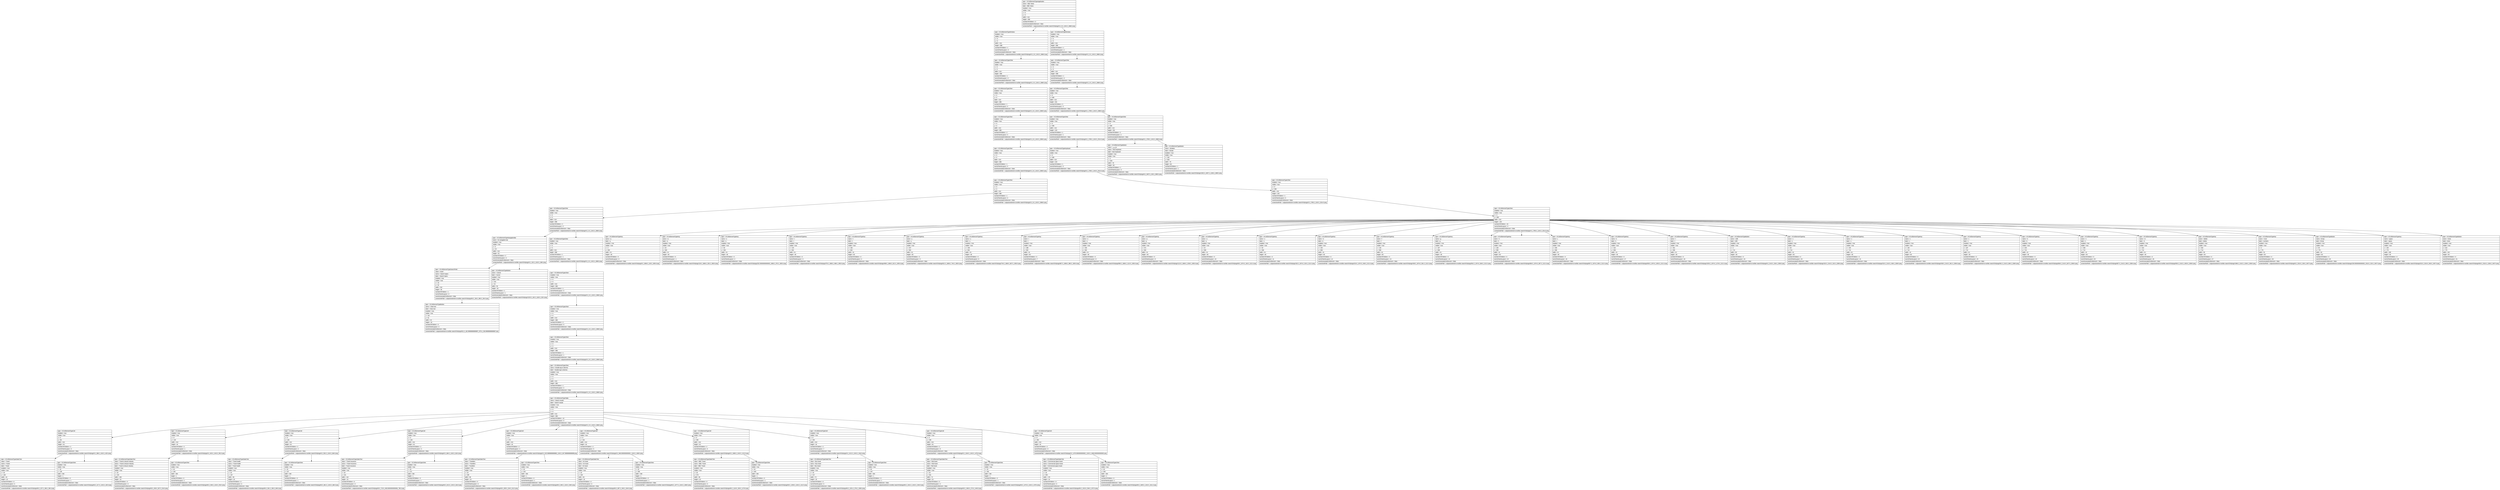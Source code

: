 digraph Layout {

	node [shape=record fontname=Arial];

	0	[label="{type = XCUIElementTypeApplication\l|name = BBC News\l|label = BBC News\l|enabled = true\l|visible = true\l|x = 0\l|y = 0\l|width = 414\l|height = 896\l|numberOfChildren = 3\l|eventGeneratedOnElement = false \l|screenshotPath = outputs/android-to-ios/bbc-search/S4/pngs/0.0_0.0_1242.0_2688.0.png\l}"]
	1	[label="{type = XCUIElementTypeWindow\l|enabled = true\l|visible = true\l|x = 0\l|y = 0\l|width = 414\l|height = 896\l|numberOfChildren = 1\l|numInParentLayout = 0\l|eventGeneratedOnElement = false \l|screenshotPath = outputs/android-to-ios/bbc-search/S4/pngs/0.0_0.0_1242.0_2688.0.png\l}"]
	2	[label="{type = XCUIElementTypeWindow\l|enabled = true\l|visible = true\l|x = 0\l|y = 0\l|width = 414\l|height = 896\l|numberOfChildren = 1\l|numInParentLayout = 2\l|eventGeneratedOnElement = false \l|screenshotPath = outputs/android-to-ios/bbc-search/S4/pngs/0.0_0.0_1242.0_2688.0.png\l}"]
	3	[label="{type = XCUIElementTypeOther\l|enabled = true\l|visible = true\l|x = 0\l|y = 0\l|width = 414\l|height = 896\l|numberOfChildren = 1\l|numInParentLayout = 0\l|eventGeneratedOnElement = false \l|screenshotPath = outputs/android-to-ios/bbc-search/S4/pngs/0.0_0.0_1242.0_2688.0.png\l}"]
	4	[label="{type = XCUIElementTypeOther\l|enabled = true\l|visible = true\l|x = 0\l|y = 0\l|width = 414\l|height = 896\l|numberOfChildren = 1\l|numInParentLayout = 0\l|eventGeneratedOnElement = false \l|screenshotPath = outputs/android-to-ios/bbc-search/S4/pngs/0.0_0.0_1242.0_2688.0.png\l}"]
	5	[label="{type = XCUIElementTypeOther\l|enabled = true\l|visible = true\l|x = 0\l|y = 0\l|width = 414\l|height = 896\l|numberOfChildren = 1\l|numInParentLayout = 0\l|eventGeneratedOnElement = false \l|screenshotPath = outputs/android-to-ios/bbc-search/S4/pngs/0.0_0.0_1242.0_2688.0.png\l}"]
	6	[label="{type = XCUIElementTypeOther\l|enabled = true\l|visible = true\l|x = 0\l|y = 595\l|width = 414\l|height = 301\l|numberOfChildren = 3\l|numInParentLayout = 0\l|eventGeneratedOnElement = false \l|screenshotPath = outputs/android-to-ios/bbc-search/S4/pngs/0.0_1785.0_1242.0_2688.0.png\l}"]
	7	[label="{type = XCUIElementTypeOther\l|enabled = true\l|visible = true\l|x = 0\l|y = 0\l|width = 414\l|height = 896\l|numberOfChildren = 2\l|numInParentLayout = 0\l|eventGeneratedOnElement = false \l|screenshotPath = outputs/android-to-ios/bbc-search/S4/pngs/0.0_0.0_1242.0_2688.0.png\l}"]
	8	[label="{type = XCUIElementTypeOther\l|enabled = true\l|visible = true\l|x = 0\l|y = 595\l|width = 414\l|height = 243\l|numberOfChildren = 1\l|numInParentLayout = 1\l|eventGeneratedOnElement = false \l|screenshotPath = outputs/android-to-ios/bbc-search/S4/pngs/0.0_1785.0_1242.0_2514.0.png\l}"]
	9	[label="{type = XCUIElementTypeOther\l|enabled = true\l|visible = true\l|x = 0\l|y = 595\l|width = 414\l|height = 301\l|numberOfChildren = 2\l|numInParentLayout = 2\l|eventGeneratedOnElement = false \l|screenshotPath = outputs/android-to-ios/bbc-search/S4/pngs/0.0_1785.0_1242.0_2688.0.png\l}"]
	10	[label="{type = XCUIElementTypeOther\l|enabled = true\l|visible = true\l|x = 0\l|y = 0\l|width = 414\l|height = 896\l|numberOfChildren = 1\l|numInParentLayout = 0\l|eventGeneratedOnElement = false \l|screenshotPath = outputs/android-to-ios/bbc-search/S4/pngs/0.0_0.0_1242.0_2688.0.png\l}"]
	11	[label="{type = XCUIElementTypeKeyboard\l|enabled = true\l|visible = true\l|x = 0\l|y = 595\l|width = 414\l|height = 243\l|numberOfChildren = 1\l|numInParentLayout = 0\l|eventGeneratedOnElement = false \l|screenshotPath = outputs/android-to-ios/bbc-search/S4/pngs/0.0_1785.0_1242.0_2514.0.png\l}"]
	12	[label="{type = XCUIElementTypeButton\l|value = فارسی\l|name = Next keyboard\l|label = Next keyboard\l|enabled = true\l|visible = true\l|x = 2\l|y = 829\l|width = 78\l|height = 66\l|numberOfChildren = 1\l|numInParentLayout = 0\l|eventGeneratedOnElement = false \l|screenshotPath = outputs/android-to-ios/bbc-search/S4/pngs/6.0_2487.0_240.0_2685.0.png\l}"]
	13	[label="{type = XCUIElementTypeButton\l|name = dictation\l|label = Dictate\l|enabled = true\l|visible = true\l|x = 334\l|y = 829\l|width = 78\l|height = 66\l|numberOfChildren = 1\l|numInParentLayout = 1\l|eventGeneratedOnElement = false \l|screenshotPath = outputs/android-to-ios/bbc-search/S4/pngs/1002.0_2487.0_1236.0_2685.0.png\l}"]
	14	[label="{type = XCUIElementTypeOther\l|enabled = true\l|visible = true\l|x = 0\l|y = 0\l|width = 414\l|height = 896\l|numberOfChildren = 1\l|numInParentLayout = 0\l|eventGeneratedOnElement = false \l|screenshotPath = outputs/android-to-ios/bbc-search/S4/pngs/0.0_0.0_1242.0_2688.0.png\l}"]
	15	[label="{type = XCUIElementTypeOther\l|enabled = true\l|visible = true\l|x = 0\l|y = 595\l|width = 414\l|height = 243\l|numberOfChildren = 1\l|numInParentLayout = 0\l|eventGeneratedOnElement = false \l|screenshotPath = outputs/android-to-ios/bbc-search/S4/pngs/0.0_1785.0_1242.0_2514.0.png\l}"]
	16	[label="{type = XCUIElementTypeOther\l|enabled = true\l|visible = true\l|x = 0\l|y = 0\l|width = 414\l|height = 896\l|numberOfChildren = 2\l|numInParentLayout = 0\l|eventGeneratedOnElement = false \l|screenshotPath = outputs/android-to-ios/bbc-search/S4/pngs/0.0_0.0_1242.0_2688.0.png\l}"]
	17	[label="{type = XCUIElementTypeOther\l|enabled = true\l|visible = true\l|x = 0\l|y = 595\l|width = 414\l|height = 243\l|numberOfChildren = 32\l|numInParentLayout = 0\l|eventGeneratedOnElement = false \l|screenshotPath = outputs/android-to-ios/bbc-search/S4/pngs/0.0_1785.0_1242.0_2514.0.png\l}"]
	18	[label="{type = XCUIElementTypeNavigationBar\l|name = bn-navigation-bar\l|enabled = true\l|visible = true\l|x = 0\l|y = 44\l|width = 414\l|height = 52\l|numberOfChildren = 2\l|numInParentLayout = 0\l|eventGeneratedOnElement = false \l|screenshotPath = outputs/android-to-ios/bbc-search/S4/pngs/0.0_132.0_1242.0_288.0.png\l}"]
	19	[label="{type = XCUIElementTypeOther\l|enabled = true\l|visible = true\l|x = 0\l|y = 0\l|width = 414\l|height = 896\l|numberOfChildren = 1\l|numInParentLayout = 1\l|eventGeneratedOnElement = false \l|screenshotPath = outputs/android-to-ios/bbc-search/S4/pngs/0.0_0.0_1242.0_2688.0.png\l}"]
	20	[label="{type = XCUIElementTypeKey\l|name = q\l|label = q\l|enabled = true\l|visible = true\l|x = 2\l|y = 602\l|width = 41\l|height = 49\l|numberOfChildren = 0\l|numInParentLayout = 0\l|eventGeneratedOnElement = false \l|screenshotPath = outputs/android-to-ios/bbc-search/S4/pngs/6.0_1806.0_129.0_1953.0.png\l}"]
	21	[label="{type = XCUIElementTypeKey\l|name = w\l|label = w\l|enabled = true\l|visible = true\l|x = 43\l|y = 602\l|width = 41\l|height = 49\l|numberOfChildren = 0\l|numInParentLayout = 1\l|eventGeneratedOnElement = false \l|screenshotPath = outputs/android-to-ios/bbc-search/S4/pngs/129.0_1806.0_252.0_1953.0.png\l}"]
	22	[label="{type = XCUIElementTypeKey\l|name = e\l|label = e\l|enabled = true\l|visible = true\l|x = 84\l|y = 602\l|width = 41\l|height = 49\l|numberOfChildren = 0\l|numInParentLayout = 2\l|eventGeneratedOnElement = false \l|screenshotPath = outputs/android-to-ios/bbc-search/S4/pngs/252.00000000000003_1806.0_375.0_1953.0.png\l}"]
	23	[label="{type = XCUIElementTypeKey\l|name = r\l|label = r\l|enabled = true\l|visible = true\l|x = 125\l|y = 602\l|width = 41\l|height = 49\l|numberOfChildren = 0\l|numInParentLayout = 3\l|eventGeneratedOnElement = false \l|screenshotPath = outputs/android-to-ios/bbc-search/S4/pngs/375.0_1806.0_498.0_1953.0.png\l}"]
	24	[label="{type = XCUIElementTypeKey\l|name = t\l|label = t\l|enabled = true\l|visible = true\l|x = 166\l|y = 602\l|width = 41\l|height = 49\l|numberOfChildren = 0\l|numInParentLayout = 4\l|eventGeneratedOnElement = false \l|screenshotPath = outputs/android-to-ios/bbc-search/S4/pngs/498.0_1806.0_621.0_1953.0.png\l}"]
	25	[label="{type = XCUIElementTypeKey\l|name = y\l|label = y\l|enabled = true\l|visible = true\l|x = 207\l|y = 602\l|width = 41\l|height = 49\l|numberOfChildren = 0\l|numInParentLayout = 5\l|eventGeneratedOnElement = false \l|screenshotPath = outputs/android-to-ios/bbc-search/S4/pngs/621.0_1806.0_744.0_1953.0.png\l}"]
	26	[label="{type = XCUIElementTypeKey\l|name = u\l|label = u\l|enabled = true\l|visible = true\l|x = 248\l|y = 602\l|width = 41\l|height = 49\l|numberOfChildren = 0\l|numInParentLayout = 6\l|eventGeneratedOnElement = false \l|screenshotPath = outputs/android-to-ios/bbc-search/S4/pngs/744.0_1806.0_867.0_1953.0.png\l}"]
	27	[label="{type = XCUIElementTypeKey\l|name = i\l|label = i\l|enabled = true\l|visible = true\l|x = 289\l|y = 602\l|width = 41\l|height = 49\l|numberOfChildren = 0\l|numInParentLayout = 7\l|eventGeneratedOnElement = false \l|screenshotPath = outputs/android-to-ios/bbc-search/S4/pngs/867.0_1806.0_990.0_1953.0.png\l}"]
	28	[label="{type = XCUIElementTypeKey\l|name = o\l|label = o\l|enabled = true\l|visible = true\l|x = 330\l|y = 602\l|width = 41\l|height = 49\l|numberOfChildren = 0\l|numInParentLayout = 8\l|eventGeneratedOnElement = false \l|screenshotPath = outputs/android-to-ios/bbc-search/S4/pngs/990.0_1806.0_1113.0_1953.0.png\l}"]
	29	[label="{type = XCUIElementTypeKey\l|name = p\l|label = p\l|enabled = true\l|visible = true\l|x = 371\l|y = 602\l|width = 41\l|height = 49\l|numberOfChildren = 0\l|numInParentLayout = 9\l|eventGeneratedOnElement = false \l|screenshotPath = outputs/android-to-ios/bbc-search/S4/pngs/1113.0_1806.0_1236.0_1953.0.png\l}"]
	30	[label="{type = XCUIElementTypeKey\l|name = a\l|label = a\l|enabled = true\l|visible = true\l|x = 23\l|y = 658\l|width = 41\l|height = 49\l|numberOfChildren = 0\l|numInParentLayout = 10\l|eventGeneratedOnElement = false \l|screenshotPath = outputs/android-to-ios/bbc-search/S4/pngs/69.0_1974.0_192.0_2121.0.png\l}"]
	31	[label="{type = XCUIElementTypeKey\l|name = s\l|label = s\l|enabled = true\l|visible = true\l|x = 64\l|y = 658\l|width = 41\l|height = 49\l|numberOfChildren = 0\l|numInParentLayout = 11\l|eventGeneratedOnElement = false \l|screenshotPath = outputs/android-to-ios/bbc-search/S4/pngs/192.0_1974.0_315.0_2121.0.png\l}"]
	32	[label="{type = XCUIElementTypeKey\l|name = d\l|label = d\l|enabled = true\l|visible = true\l|x = 105\l|y = 658\l|width = 41\l|height = 49\l|numberOfChildren = 0\l|numInParentLayout = 12\l|eventGeneratedOnElement = false \l|screenshotPath = outputs/android-to-ios/bbc-search/S4/pngs/315.0_1974.0_438.0_2121.0.png\l}"]
	33	[label="{type = XCUIElementTypeKey\l|name = f\l|label = f\l|enabled = true\l|visible = true\l|x = 146\l|y = 658\l|width = 41\l|height = 49\l|numberOfChildren = 0\l|numInParentLayout = 13\l|eventGeneratedOnElement = false \l|screenshotPath = outputs/android-to-ios/bbc-search/S4/pngs/438.0_1974.0_561.0_2121.0.png\l}"]
	34	[label="{type = XCUIElementTypeKey\l|name = g\l|label = g\l|enabled = true\l|visible = true\l|x = 187\l|y = 658\l|width = 41\l|height = 49\l|numberOfChildren = 0\l|numInParentLayout = 14\l|eventGeneratedOnElement = false \l|screenshotPath = outputs/android-to-ios/bbc-search/S4/pngs/561.0_1974.0_684.0_2121.0.png\l}"]
	35	[label="{type = XCUIElementTypeKey\l|name = h\l|label = h\l|enabled = true\l|visible = true\l|x = 228\l|y = 658\l|width = 41\l|height = 49\l|numberOfChildren = 0\l|numInParentLayout = 15\l|eventGeneratedOnElement = false \l|screenshotPath = outputs/android-to-ios/bbc-search/S4/pngs/684.0_1974.0_807.0_2121.0.png\l}"]
	36	[label="{type = XCUIElementTypeKey\l|name = j\l|label = j\l|enabled = true\l|visible = true\l|x = 269\l|y = 658\l|width = 41\l|height = 49\l|numberOfChildren = 0\l|numInParentLayout = 16\l|eventGeneratedOnElement = false \l|screenshotPath = outputs/android-to-ios/bbc-search/S4/pngs/807.0_1974.0_930.0_2121.0.png\l}"]
	37	[label="{type = XCUIElementTypeKey\l|name = k\l|label = k\l|enabled = true\l|visible = true\l|x = 310\l|y = 658\l|width = 41\l|height = 49\l|numberOfChildren = 0\l|numInParentLayout = 17\l|eventGeneratedOnElement = false \l|screenshotPath = outputs/android-to-ios/bbc-search/S4/pngs/930.0_1974.0_1053.0_2121.0.png\l}"]
	38	[label="{type = XCUIElementTypeKey\l|name = l\l|label = l\l|enabled = true\l|visible = true\l|x = 351\l|y = 658\l|width = 41\l|height = 49\l|numberOfChildren = 0\l|numInParentLayout = 18\l|eventGeneratedOnElement = false \l|screenshotPath = outputs/android-to-ios/bbc-search/S4/pngs/1053.0_1974.0_1176.0_2121.0.png\l}"]
	39	[label="{type = XCUIElementTypeButton\l|name = shift\l|label = shift\l|enabled = true\l|visible = true\l|x = 2\l|y = 714\l|width = 50\l|height = 49\l|numberOfChildren = 0\l|numInParentLayout = 19\l|eventGeneratedOnElement = false \l|screenshotPath = outputs/android-to-ios/bbc-search/S4/pngs/6.0_2142.0_156.0_2289.0.png\l}"]
	40	[label="{type = XCUIElementTypeKey\l|name = z\l|label = z\l|enabled = true\l|visible = true\l|x = 64\l|y = 714\l|width = 41\l|height = 49\l|numberOfChildren = 0\l|numInParentLayout = 20\l|eventGeneratedOnElement = false \l|screenshotPath = outputs/android-to-ios/bbc-search/S4/pngs/192.0_2142.0_315.0_2289.0.png\l}"]
	41	[label="{type = XCUIElementTypeKey\l|name = x\l|label = x\l|enabled = true\l|visible = true\l|x = 105\l|y = 714\l|width = 41\l|height = 49\l|numberOfChildren = 0\l|numInParentLayout = 21\l|eventGeneratedOnElement = false \l|screenshotPath = outputs/android-to-ios/bbc-search/S4/pngs/315.0_2142.0_438.0_2289.0.png\l}"]
	42	[label="{type = XCUIElementTypeKey\l|name = c\l|label = c\l|enabled = true\l|visible = true\l|x = 146\l|y = 714\l|width = 41\l|height = 49\l|numberOfChildren = 0\l|numInParentLayout = 22\l|eventGeneratedOnElement = false \l|screenshotPath = outputs/android-to-ios/bbc-search/S4/pngs/438.0_2142.0_561.0_2289.0.png\l}"]
	43	[label="{type = XCUIElementTypeKey\l|name = v\l|label = v\l|enabled = true\l|visible = true\l|x = 187\l|y = 714\l|width = 41\l|height = 49\l|numberOfChildren = 0\l|numInParentLayout = 23\l|eventGeneratedOnElement = false \l|screenshotPath = outputs/android-to-ios/bbc-search/S4/pngs/561.0_2142.0_684.0_2289.0.png\l}"]
	44	[label="{type = XCUIElementTypeKey\l|name = b\l|label = b\l|enabled = true\l|visible = true\l|x = 228\l|y = 714\l|width = 41\l|height = 49\l|numberOfChildren = 0\l|numInParentLayout = 24\l|eventGeneratedOnElement = false \l|screenshotPath = outputs/android-to-ios/bbc-search/S4/pngs/684.0_2142.0_807.0_2289.0.png\l}"]
	45	[label="{type = XCUIElementTypeKey\l|name = n\l|label = n\l|enabled = true\l|visible = true\l|x = 269\l|y = 714\l|width = 41\l|height = 49\l|numberOfChildren = 0\l|numInParentLayout = 25\l|eventGeneratedOnElement = false \l|screenshotPath = outputs/android-to-ios/bbc-search/S4/pngs/807.0_2142.0_930.0_2289.0.png\l}"]
	46	[label="{type = XCUIElementTypeKey\l|name = m\l|label = m\l|enabled = true\l|visible = true\l|x = 310\l|y = 714\l|width = 41\l|height = 49\l|numberOfChildren = 0\l|numInParentLayout = 26\l|eventGeneratedOnElement = false \l|screenshotPath = outputs/android-to-ios/bbc-search/S4/pngs/930.0_2142.0_1053.0_2289.0.png\l}"]
	47	[label="{type = XCUIElementTypeKey\l|name = delete\l|label = delete\l|enabled = true\l|visible = true\l|x = 362\l|y = 714\l|width = 50\l|height = 49\l|numberOfChildren = 0\l|numInParentLayout = 27\l|eventGeneratedOnElement = false \l|screenshotPath = outputs/android-to-ios/bbc-search/S4/pngs/1086.0_2142.0_1236.0_2289.0.png\l}"]
	48	[label="{type = XCUIElementTypeKey\l|name = more\l|label = numbers\l|enabled = true\l|visible = true\l|x = 2\l|y = 770\l|width = 51\l|height = 49\l|numberOfChildren = 0\l|numInParentLayout = 28\l|eventGeneratedOnElement = false \l|screenshotPath = outputs/android-to-ios/bbc-search/S4/pngs/6.0_2310.0_159.0_2457.0.png\l}"]
	49	[label="{type = XCUIElementTypeButton\l|name = Emoji\l|label = Emoji\l|enabled = true\l|visible = true\l|x = 53\l|y = 770\l|width = 52\l|height = 49\l|numberOfChildren = 0\l|numInParentLayout = 29\l|eventGeneratedOnElement = false \l|screenshotPath = outputs/android-to-ios/bbc-search/S4/pngs/159.00000000000003_2310.0_315.0_2457.0.png\l}"]
	50	[label="{type = XCUIElementTypeKey\l|name = space\l|label = space\l|enabled = true\l|visible = true\l|x = 105\l|y = 770\l|width = 205\l|height = 49\l|numberOfChildren = 0\l|numInParentLayout = 30\l|eventGeneratedOnElement = false \l|screenshotPath = outputs/android-to-ios/bbc-search/S4/pngs/315.0_2310.0_930.0_2457.0.png\l}"]
	51	[label="{type = XCUIElementTypeButton\l|name = Done\l|label = done\l|enabled = true\l|visible = true\l|x = 310\l|y = 770\l|width = 102\l|height = 49\l|numberOfChildren = 0\l|numInParentLayout = 31\l|eventGeneratedOnElement = false \l|screenshotPath = outputs/android-to-ios/bbc-search/S4/pngs/930.0_2310.0_1236.0_2457.0.png\l}"]
	52	[label="{type = XCUIElementTypeSearchField\l|value = travel\l|name = Search topics\l|label = Search topics\l|enabled = true\l|visible = true\l|x = 20\l|y = 52\l|width = 310\l|height = 36\l|numberOfChildren = 1\l|numInParentLayout = 0\l|eventGeneratedOnElement = false \l|screenshotPath = outputs/android-to-ios/bbc-search/S4/pngs/60.0_156.0_990.0_264.0.png\l}"]
	53	[label="{type = XCUIElementTypeButton\l|name = Cancel\l|label = Cancel\l|enabled = true\l|visible = true\l|x = 341\l|y = 54\l|width = 53\l|height = 30\l|numberOfChildren = 1\l|numInParentLayout = 1\l|eventGeneratedOnElement = false \l|screenshotPath = outputs/android-to-ios/bbc-search/S4/pngs/1023.0_162.0_1182.0_252.0.png\l}"]
	54	[label="{type = XCUIElementTypeOther\l|enabled = true\l|visible = true\l|x = 0\l|y = 0\l|width = 414\l|height = 896\l|numberOfChildren = 1\l|numInParentLayout = 0\l|eventGeneratedOnElement = false \l|screenshotPath = outputs/android-to-ios/bbc-search/S4/pngs/0.0_0.0_1242.0_2688.0.png\l}"]
	55	[label="{type = XCUIElementTypeButton\l|name = Clear text\l|label = Clear text\l|enabled = true\l|visible = true\l|x = 307\l|y = 61\l|width = 18\l|height = 18\l|numberOfChildren = 0\l|numInParentLayout = 0\l|eventGeneratedOnElement = false \l|screenshotPath = outputs/android-to-ios/bbc-search/S4/pngs/921.0_182.99999999999997_975.0_236.99999999999997.png\l}"]
	56	[label="{type = XCUIElementTypeOther\l|enabled = true\l|visible = true\l|x = 0\l|y = 0\l|width = 414\l|height = 896\l|numberOfChildren = 2\l|numInParentLayout = 0\l|eventGeneratedOnElement = false \l|screenshotPath = outputs/android-to-ios/bbc-search/S4/pngs/0.0_0.0_1242.0_2688.0.png\l}"]
	57	[label="{type = XCUIElementTypeOther\l|enabled = true\l|visible = true\l|x = 0\l|y = 0\l|width = 414\l|height = 896\l|numberOfChildren = 1\l|numInParentLayout = 1\l|eventGeneratedOnElement = false \l|screenshotPath = outputs/android-to-ios/bbc-search/S4/pngs/0.0_0.0_1242.0_2688.0.png\l}"]
	58	[label="{type = XCUIElementTypeOther\l|name = Double-tap to dismiss\l|label = Double-tap to dismiss\l|enabled = true\l|visible = true\l|x = 0\l|y = 0\l|width = 414\l|height = 896\l|numberOfChildren = 1\l|numInParentLayout = 0\l|eventGeneratedOnElement = false \l|screenshotPath = outputs/android-to-ios/bbc-search/S4/pngs/0.0_0.0_1242.0_2688.0.png\l}"]
	59	[label="{type = XCUIElementTypeTable\l|name = Search results\l|label = Search results\l|enabled = true\l|visible = true\l|x = 0\l|y = 0\l|width = 414\l|height = 896\l|numberOfChildren = 10\l|numInParentLayout = 0\l|eventGeneratedOnElement = false \l|screenshotPath = outputs/android-to-ios/bbc-search/S4/pngs/0.0_0.0_1242.0_2688.0.png\l}"]
	60	[label="{type = XCUIElementTypeCell\l|enabled = true\l|visible = true\l|x = 0\l|y = 96\l|width = 414\l|height = 44\l|numberOfChildren = 2\l|numInParentLayout = 0\l|eventGeneratedOnElement = false \l|screenshotPath = outputs/android-to-ios/bbc-search/S4/pngs/0.0_288.0_1242.0_420.0.png\l}"]
	61	[label="{type = XCUIElementTypeCell\l|enabled = true\l|visible = true\l|x = 0\l|y = 140\l|width = 414\l|height = 44\l|numberOfChildren = 2\l|numInParentLayout = 1\l|eventGeneratedOnElement = false \l|screenshotPath = outputs/android-to-ios/bbc-search/S4/pngs/0.0_420.0_1242.0_552.0.png\l}"]
	62	[label="{type = XCUIElementTypeCell\l|enabled = true\l|visible = true\l|x = 0\l|y = 184\l|width = 414\l|height = 44\l|numberOfChildren = 2\l|numInParentLayout = 2\l|eventGeneratedOnElement = false \l|screenshotPath = outputs/android-to-ios/bbc-search/S4/pngs/0.0_552.0_1242.0_684.0.png\l}"]
	63	[label="{type = XCUIElementTypeCell\l|enabled = true\l|visible = true\l|x = 0\l|y = 228\l|width = 414\l|height = 44\l|numberOfChildren = 2\l|numInParentLayout = 3\l|eventGeneratedOnElement = false \l|screenshotPath = outputs/android-to-ios/bbc-search/S4/pngs/0.0_684.0_1242.0_816.0.png\l}"]
	64	[label="{type = XCUIElementTypeCell\l|enabled = true\l|visible = true\l|x = 0\l|y = 272\l|width = 414\l|height = 44\l|numberOfChildren = 2\l|numInParentLayout = 4\l|eventGeneratedOnElement = false \l|screenshotPath = outputs/android-to-ios/bbc-search/S4/pngs/0.0_815.9999999999999_1242.0_947.9999999999999.png\l}"]
	65	[label="{type = XCUIElementTypeCell\l|enabled = true\l|visible = true\l|x = 0\l|y = 316\l|width = 414\l|height = 44\l|numberOfChildren = 2\l|numInParentLayout = 5\l|eventGeneratedOnElement = false \l|screenshotPath = outputs/android-to-ios/bbc-search/S4/pngs/0.0_948.0000000000001_1242.0_1080.0.png\l}"]
	66	[label="{type = XCUIElementTypeCell\l|enabled = true\l|visible = true\l|x = 0\l|y = 360\l|width = 414\l|height = 44\l|numberOfChildren = 2\l|numInParentLayout = 6\l|eventGeneratedOnElement = false \l|screenshotPath = outputs/android-to-ios/bbc-search/S4/pngs/0.0_1080.0_1242.0_1212.0.png\l}"]
	67	[label="{type = XCUIElementTypeCell\l|enabled = true\l|visible = true\l|x = 0\l|y = 404\l|width = 414\l|height = 44\l|numberOfChildren = 2\l|numInParentLayout = 7\l|eventGeneratedOnElement = false \l|screenshotPath = outputs/android-to-ios/bbc-search/S4/pngs/0.0_1212.0_1242.0_1344.0.png\l}"]
	68	[label="{type = XCUIElementTypeCell\l|enabled = true\l|visible = true\l|x = 0\l|y = 448\l|width = 414\l|height = 44\l|numberOfChildren = 2\l|numInParentLayout = 8\l|eventGeneratedOnElement = false \l|screenshotPath = outputs/android-to-ios/bbc-search/S4/pngs/0.0_1344.0_1242.0_1476.0.png\l}"]
	69	[label="{type = XCUIElementTypeCell\l|enabled = true\l|visible = true\l|x = 0\l|y = 492\l|width = 414\l|height = 44\l|numberOfChildren = 2\l|numInParentLayout = 9\l|eventGeneratedOnElement = false \l|screenshotPath = outputs/android-to-ios/bbc-search/S4/pngs/0.0_1476.0000000000002_1242.0_1608.0000000000002.png\l}"]
	70	[label="{type = XCUIElementTypeStaticText\l|value = Travel\l|name = Travel\l|label = Travel\l|enabled = true\l|visible = true\l|x = 20\l|y = 109\l|width = 42\l|height = 19\l|numberOfChildren = 0\l|numInParentLayout = 0\l|eventGeneratedOnElement = false \l|screenshotPath = outputs/android-to-ios/bbc-search/S4/pngs/60.0_327.0_186.0_384.0.png\l}"]
	71	[label="{type = XCUIElementTypeOther\l|enabled = true\l|visible = true\l|x = 20\l|y = 139\l|width = 394\l|height = 1\l|numberOfChildren = 0\l|numInParentLayout = 1\l|eventGeneratedOnElement = false \l|screenshotPath = outputs/android-to-ios/bbc-search/S4/pngs/60.0_417.0_1242.0_420.0.png\l}"]
	72	[label="{type = XCUIElementTypeStaticText\l|value = Travel & leisure industry\l|name = Travel & leisure industry\l|label = Travel & leisure industry\l|enabled = true\l|visible = true\l|x = 20\l|y = 153\l|width = 169\l|height = 19\l|numberOfChildren = 0\l|numInParentLayout = 0\l|eventGeneratedOnElement = false \l|screenshotPath = outputs/android-to-ios/bbc-search/S4/pngs/60.0_459.0_567.0_516.0.png\l}"]
	73	[label="{type = XCUIElementTypeOther\l|enabled = true\l|visible = true\l|x = 20\l|y = 183\l|width = 394\l|height = 1\l|numberOfChildren = 0\l|numInParentLayout = 1\l|eventGeneratedOnElement = false \l|screenshotPath = outputs/android-to-ios/bbc-search/S4/pngs/60.0_549.0_1242.0_552.0.png\l}"]
	74	[label="{type = XCUIElementTypeStaticText\l|value = Travel health\l|name = Travel health\l|label = Travel health\l|enabled = true\l|visible = true\l|x = 20\l|y = 197\l|width = 90\l|height = 19\l|numberOfChildren = 0\l|numInParentLayout = 0\l|eventGeneratedOnElement = false \l|screenshotPath = outputs/android-to-ios/bbc-search/S4/pngs/60.0_591.0_330.0_648.0.png\l}"]
	75	[label="{type = XCUIElementTypeOther\l|enabled = true\l|visible = true\l|x = 20\l|y = 227\l|width = 394\l|height = 1\l|numberOfChildren = 0\l|numInParentLayout = 1\l|eventGeneratedOnElement = false \l|screenshotPath = outputs/android-to-ios/bbc-search/S4/pngs/60.0_681.0_1242.0_684.0.png\l}"]
	76	[label="{type = XCUIElementTypeStaticText\l|value = Travel insurance\l|name = Travel insurance\l|label = Travel insurance\l|enabled = true\l|visible = true\l|x = 20\l|y = 241\l|width = 116\l|height = 19\l|numberOfChildren = 0\l|numInParentLayout = 0\l|eventGeneratedOnElement = false \l|screenshotPath = outputs/android-to-ios/bbc-search/S4/pngs/60.0_723.0_408.00000000000006_780.0.png\l}"]
	77	[label="{type = XCUIElementTypeOther\l|enabled = true\l|visible = true\l|x = 20\l|y = 271\l|width = 394\l|height = 1\l|numberOfChildren = 0\l|numInParentLayout = 1\l|eventGeneratedOnElement = false \l|screenshotPath = outputs/android-to-ios/bbc-search/S4/pngs/60.0_813.0_1242.0_816.0.png\l}"]
	78	[label="{type = XCUIElementTypeStaticText\l|value = Travellers\l|name = Travellers\l|label = Travellers\l|enabled = true\l|visible = true\l|x = 20\l|y = 285\l|width = 68\l|height = 19\l|numberOfChildren = 0\l|numInParentLayout = 0\l|eventGeneratedOnElement = false \l|screenshotPath = outputs/android-to-ios/bbc-search/S4/pngs/60.0_855.0_264.0_912.0.png\l}"]
	79	[label="{type = XCUIElementTypeOther\l|enabled = true\l|visible = true\l|x = 20\l|y = 315\l|width = 394\l|height = 1\l|numberOfChildren = 0\l|numInParentLayout = 1\l|eventGeneratedOnElement = false \l|screenshotPath = outputs/android-to-ios/bbc-search/S4/pngs/60.0_945.0_1242.0_948.0.png\l}"]
	80	[label="{type = XCUIElementTypeStaticText\l|value = Air travel\l|name = Air travel\l|label = Air travel\l|enabled = true\l|visible = true\l|x = 20\l|y = 329\l|width = 63\l|height = 19\l|numberOfChildren = 0\l|numInParentLayout = 0\l|eventGeneratedOnElement = false \l|screenshotPath = outputs/android-to-ios/bbc-search/S4/pngs/60.0_987.0_249.0_1044.0.png\l}"]
	81	[label="{type = XCUIElementTypeOther\l|enabled = true\l|visible = true\l|x = 20\l|y = 359\l|width = 394\l|height = 1\l|numberOfChildren = 0\l|numInParentLayout = 1\l|eventGeneratedOnElement = false \l|screenshotPath = outputs/android-to-ios/bbc-search/S4/pngs/60.0_1077.0_1242.0_1080.0.png\l}"]
	82	[label="{type = XCUIElementTypeStaticText\l|value = BBC Travel\l|name = BBC Travel\l|label = BBC Travel\l|enabled = true\l|visible = true\l|x = 20\l|y = 373\l|width = 80\l|height = 19\l|numberOfChildren = 0\l|numInParentLayout = 0\l|eventGeneratedOnElement = false \l|screenshotPath = outputs/android-to-ios/bbc-search/S4/pngs/60.0_1119.0_300.0_1176.0.png\l}"]
	83	[label="{type = XCUIElementTypeOther\l|enabled = true\l|visible = true\l|x = 20\l|y = 403\l|width = 394\l|height = 1\l|numberOfChildren = 0\l|numInParentLayout = 1\l|eventGeneratedOnElement = false \l|screenshotPath = outputs/android-to-ios/bbc-search/S4/pngs/60.0_1209.0_1242.0_1212.0.png\l}"]
	84	[label="{type = XCUIElementTypeStaticText\l|value = Bus travel\l|name = Bus travel\l|label = Bus travel\l|enabled = true\l|visible = true\l|x = 20\l|y = 417\l|width = 72\l|height = 19\l|numberOfChildren = 0\l|numInParentLayout = 0\l|eventGeneratedOnElement = false \l|screenshotPath = outputs/android-to-ios/bbc-search/S4/pngs/60.0_1251.0_276.0_1308.0.png\l}"]
	85	[label="{type = XCUIElementTypeOther\l|enabled = true\l|visible = true\l|x = 20\l|y = 447\l|width = 394\l|height = 1\l|numberOfChildren = 0\l|numInParentLayout = 1\l|eventGeneratedOnElement = false \l|screenshotPath = outputs/android-to-ios/bbc-search/S4/pngs/60.0_1341.0_1242.0_1344.0.png\l}"]
	86	[label="{type = XCUIElementTypeStaticText\l|value = Rail travel\l|name = Rail travel\l|label = Rail travel\l|enabled = true\l|visible = true\l|x = 20\l|y = 461\l|width = 71\l|height = 19\l|numberOfChildren = 0\l|numInParentLayout = 0\l|eventGeneratedOnElement = false \l|screenshotPath = outputs/android-to-ios/bbc-search/S4/pngs/60.0_1383.0_273.0_1440.0.png\l}"]
	87	[label="{type = XCUIElementTypeOther\l|enabled = true\l|visible = true\l|x = 20\l|y = 491\l|width = 394\l|height = 1\l|numberOfChildren = 0\l|numInParentLayout = 1\l|eventGeneratedOnElement = false \l|screenshotPath = outputs/android-to-ios/bbc-search/S4/pngs/60.0_1473.0_1242.0_1476.0.png\l}"]
	88	[label="{type = XCUIElementTypeStaticText\l|value = Commercial space travel\l|name = Commercial space travel\l|label = Commercial space travel\l|enabled = true\l|visible = true\l|x = 20\l|y = 505\l|width = 178\l|height = 19\l|numberOfChildren = 0\l|numInParentLayout = 0\l|eventGeneratedOnElement = false \l|screenshotPath = outputs/android-to-ios/bbc-search/S4/pngs/60.0_1515.0_594.0_1572.0.png\l}"]
	89	[label="{type = XCUIElementTypeOther\l|enabled = true\l|visible = true\l|x = 20\l|y = 535\l|width = 394\l|height = 2\l|numberOfChildren = 0\l|numInParentLayout = 1\l|eventGeneratedOnElement = false \l|screenshotPath = outputs/android-to-ios/bbc-search/S4/pngs/60.0_1605.0_1242.0_1611.0.png\l}"]


	0 -> 1
	0 -> 2
	1 -> 3
	2 -> 4
	3 -> 5
	4 -> 6
	5 -> 7
	6 -> 8
	6 -> 9
	7 -> 10
	8 -> 11
	9 -> 12
	9 -> 13
	10 -> 14
	11 -> 15
	14 -> 16
	15 -> 17
	16 -> 18
	16 -> 19
	17 -> 20
	17 -> 21
	17 -> 22
	17 -> 23
	17 -> 24
	17 -> 25
	17 -> 26
	17 -> 27
	17 -> 28
	17 -> 29
	17 -> 30
	17 -> 31
	17 -> 32
	17 -> 33
	17 -> 34
	17 -> 35
	17 -> 36
	17 -> 37
	17 -> 38
	17 -> 39
	17 -> 40
	17 -> 41
	17 -> 42
	17 -> 43
	17 -> 44
	17 -> 45
	17 -> 46
	17 -> 47
	17 -> 48
	17 -> 49
	17 -> 50
	17 -> 51
	18 -> 52
	18 -> 53
	19 -> 54
	52 -> 55
	54 -> 56
	56 -> 57
	57 -> 58
	58 -> 59
	59 -> 60
	59 -> 61
	59 -> 62
	59 -> 63
	59 -> 64
	59 -> 65
	59 -> 66
	59 -> 67
	59 -> 68
	59 -> 69
	60 -> 70
	60 -> 71
	61 -> 72
	61 -> 73
	62 -> 74
	62 -> 75
	63 -> 76
	63 -> 77
	64 -> 78
	64 -> 79
	65 -> 80
	65 -> 81
	66 -> 82
	66 -> 83
	67 -> 84
	67 -> 85
	68 -> 86
	68 -> 87
	69 -> 88
	69 -> 89


}